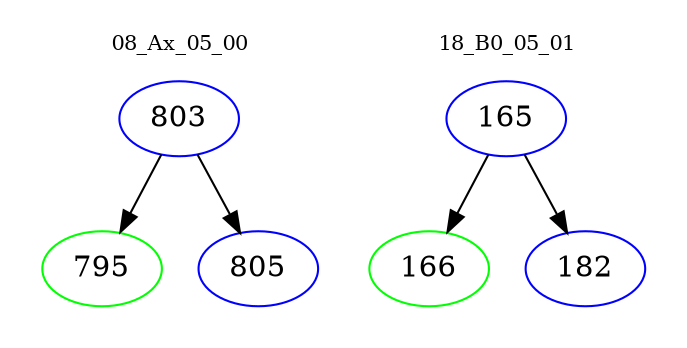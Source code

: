 digraph{
subgraph cluster_0 {
color = white
label = "08_Ax_05_00";
fontsize=10;
T0_803 [label="803", color="blue"]
T0_803 -> T0_795 [color="black"]
T0_795 [label="795", color="green"]
T0_803 -> T0_805 [color="black"]
T0_805 [label="805", color="blue"]
}
subgraph cluster_1 {
color = white
label = "18_B0_05_01";
fontsize=10;
T1_165 [label="165", color="blue"]
T1_165 -> T1_166 [color="black"]
T1_166 [label="166", color="green"]
T1_165 -> T1_182 [color="black"]
T1_182 [label="182", color="blue"]
}
}
